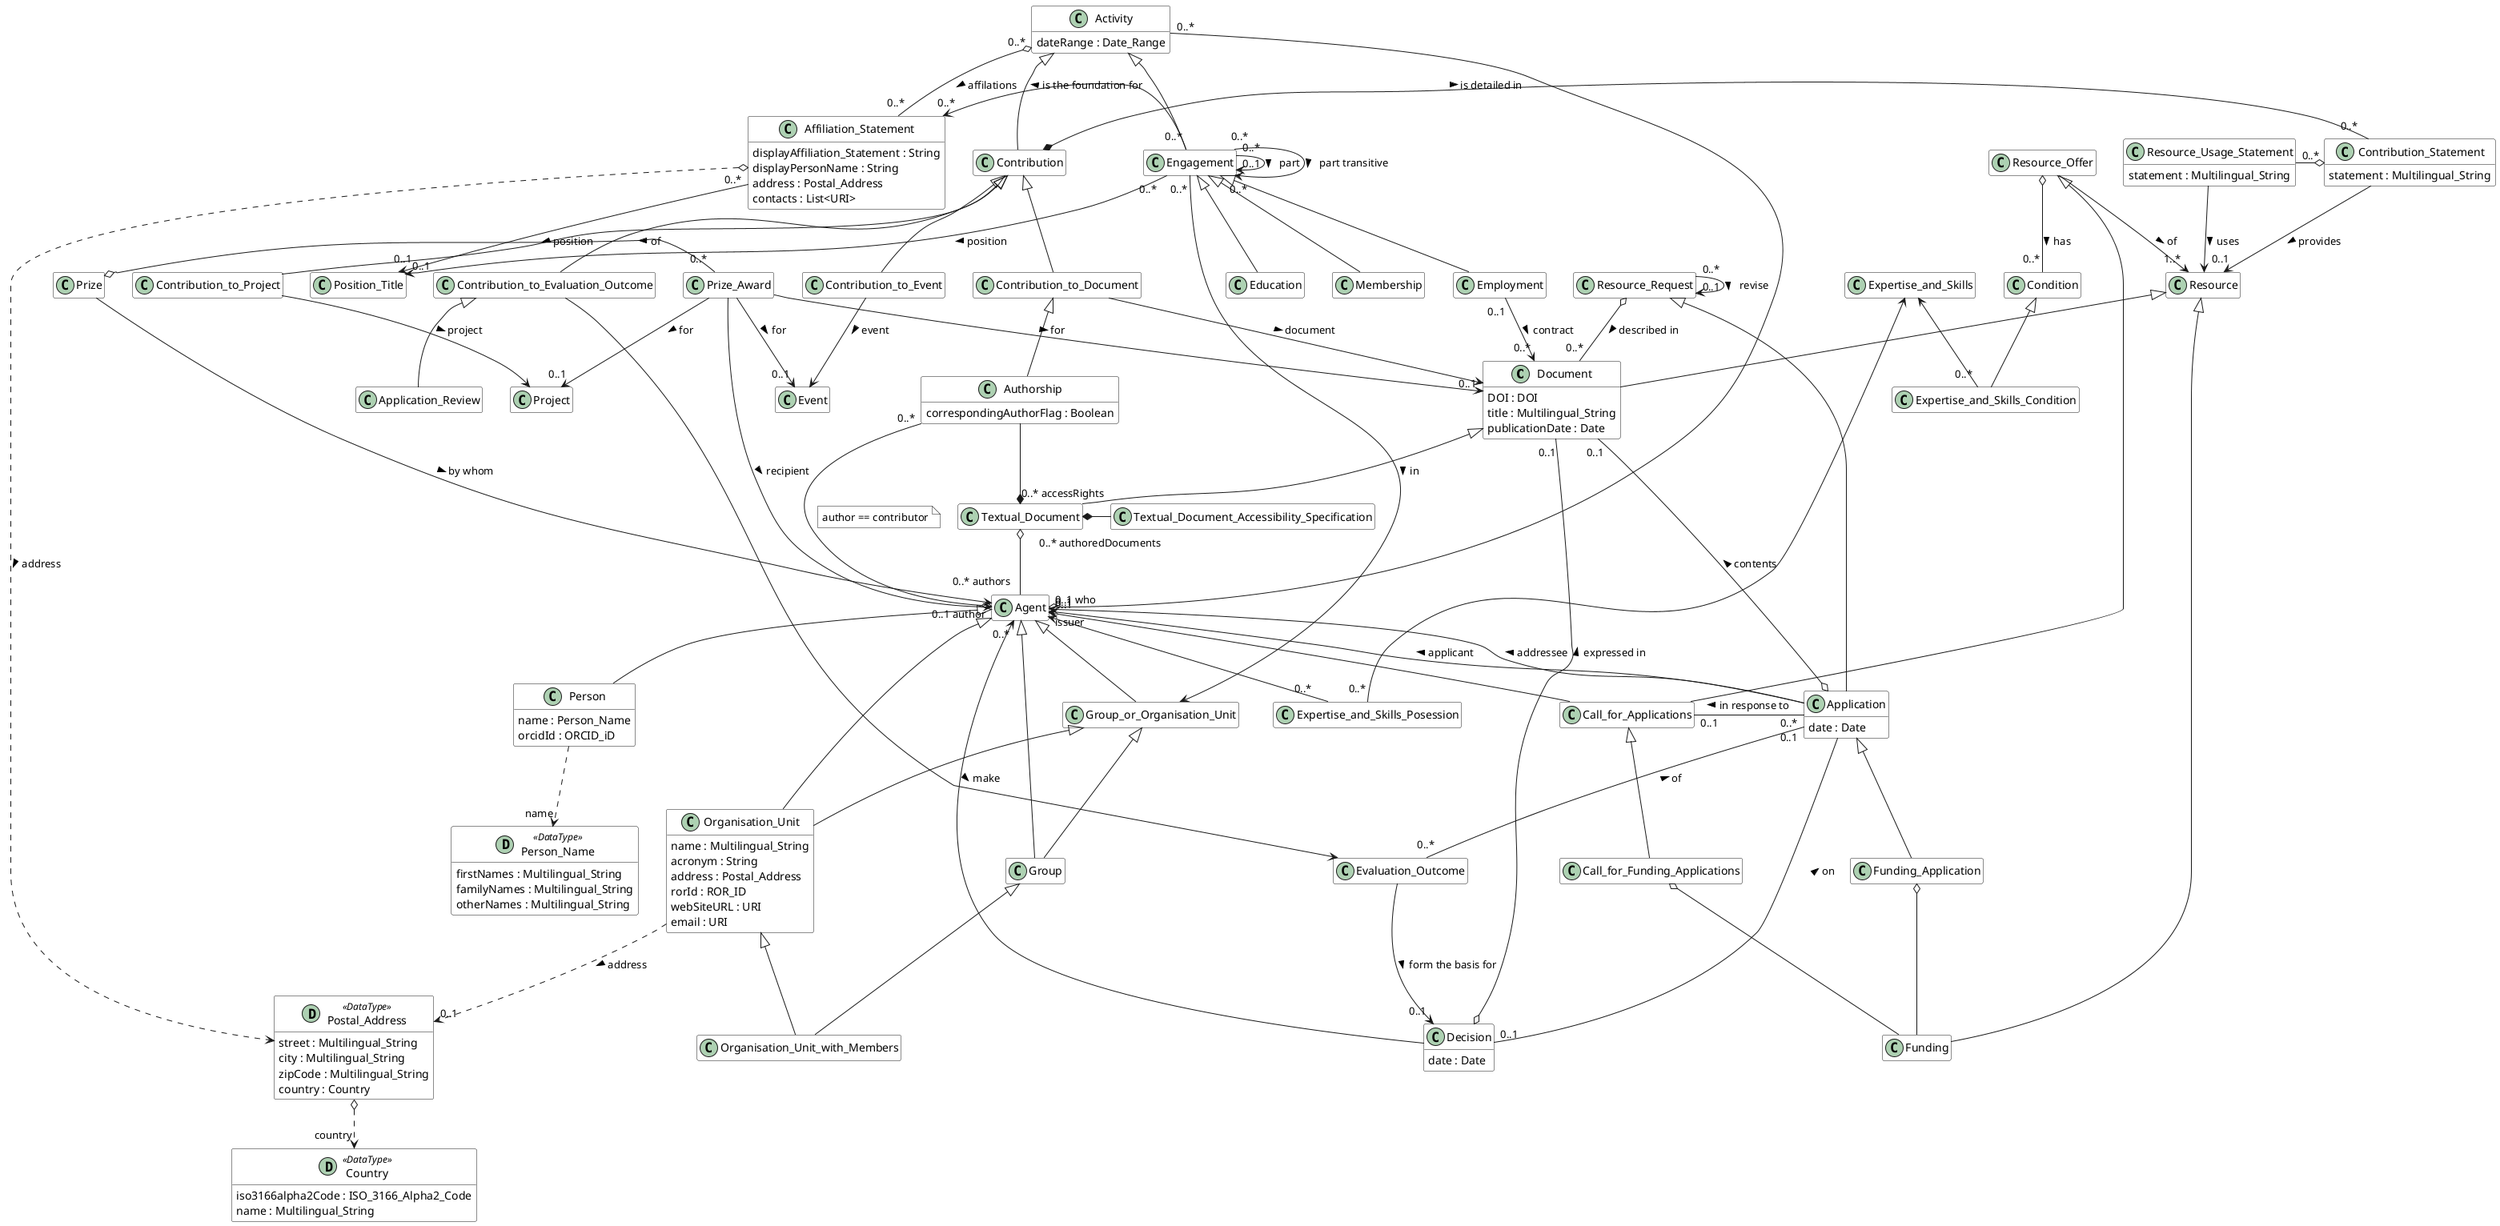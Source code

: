 @startuml
	!startsub common
        !define datatype(x) class x << (D,#add0b2) DataType>> #ffffff
        hide empty members
        skinparam BoxPadding 120
	!endsub

    !startsub Document
        class "Document" #ffffff {
            DOI : DOI
            title : Multilingual_String
            publicationDate : Date
        }
        class "Textual_Document" #ffffff {
        }
    !endsub

    !startsub TDAS
        class "Textual_Document_Accessibility_Specification" #ffffff {
        }
    !endsub

    !startsub Agent
        class "Agent" #ffffff {
        }
        class "Group_or_Organisation_Unit" #ffffff {
        }
    !endsub

    !startsub OrgUnit
        class "Organisation_Unit" #ffffff {
            name : Multilingual_String
            acronym : String
            address : Postal_Address
            rorId : ROR_ID
            webSiteURL : URI
            email : URI
        }
    !endsub

    !startsub Person
        class "Person" #ffffff {
            name : Person_Name
            orcidId : ORCID_iD
        }

        datatype("Person_Name") {
            firstNames : Multilingual_String
            familyNames : Multilingual_String
            otherNames : Multilingual_String
        }
    !endsub

    !startsub Activity
        class "Activity" #ffffff {
      		dateRange : Date_Range
        }
    !endsub

    !startsub Membership
        class "Membership" #ffffff {
        }
    !endsub

    !startsub Group
        class "Group" #ffffff {
        }
    !endsub

    !startsub OrgUnitWithMembers
            class "Organisation_Unit_with_Members" #ffffff {
            }
    !endsub

    !startsub ContributionToProject
        class "Contribution_to_Project" #ffffff {
        }
    
        class "Project" #ffffff {
        }
    !endsub
    
    !startsub ContributionToEvent
        class "Contribution_to_Event" #ffffff {
        }
    
        class "Event" #ffffff {
        }
    !endsub

    !startsub Contribution
        class "Contribution" #ffffff {
        }
            
        class "Contribution_Statement" #ffffff {
            statement : Multilingual_String
        }
    
        class "Resource_Usage_Statement" #ffffff {
            statement : Multilingual_String
        }
    
        class "Resource" #ffffff {
        }

        class "Funding" #ffffff {
        }
    !endsub


    !startsub ContributionToDocument
        class "Contribution_to_Document" #ffffff {
        }
    !endsub

    !startsub Authorship
        class "Authorship" #ffffff {
            correspondingAuthorFlag : Boolean
        }
    !endsub

    !startsub PostalAddress
        datatype("Postal_Address") {
            street : Multilingual_String
            city : Multilingual_String
            zipCode : Multilingual_String
            country : Country
        }
        datatype("Country") {
             iso3166alpha2Code : ISO_3166_Alpha2_Code
             name : Multilingual_String
        }
    !endsub

    !startsub AffiliationStatement
        class "Affiliation_Statement" #ffffff {
            displayAffiliation_Statement : String
            displayPersonName : String
            address : Postal_Address
            contacts : List<URI>
        }
    !endsub AffiliationStatement

    !startsub Application
        class "Application" #ffffff {
            date : Date
        }

        class "Decision" #ffffff {
            date : Date
        }

        class "Funding_Application" #ffffff {
        }

        class "Call_for_Applications" #ffffff {

        }

        class "Call_for_Funding_Applications" #ffffff {
        }

		class "Evaluation_Outcome" #ffffff {
    	}

		class "Contribution_to_Evaluation_Outcome" #ffffff {
    	}

		class "Application_Review" #ffffff {
    	}

    !endsub Application

    !startsub Prize_Awards
		class "Prize" #ffffff {
    	}
		class "Prize_Award" #ffffff {
    	}
    !endsub

    !startsub Application
        "Application" -u-> "0..1" "Agent" : applicant >
    !endsub

    !startsub Application
        "Application" -u-> "0..1" "Agent" : addressee >
    !endsub

    !startsub Application
		"Call_for_Applications" -u-> "issuer" "Agent"
    !endsub

    !startsub Application
        "Application" "0..1" -- "0..*" "Evaluation_Outcome" : of <
    !endsub

    !startsub Application
        "Application" "0..*" -l- "0..1" "Call_for_Applications" : in response to >
    !endsub

    !startsub Application
        "Application" o-- "0..1" "Document" : contents >
    !endsub

    !startsub Application
        "Application" -r- "0..1" "Decision" : on <
    !endsub

    !startsub Application
        "Decision" o-- "0..1" "Document" : expressed in >
    !endsub

    !startsub Application
        "Application" <|-d- "Funding_Application"
    !endsub

    !startsub Application
        "Call_for_Applications" <|-d- "Call_for_Funding_Applications"
		"Call_for_Funding_Applications" o-- "Funding"
		"Funding_Application" o-- "Funding"
    !endsub

    !startsub Application
        "Decision" -u-> "0..*" "Agent" : make <
    !endsub

    !startsub Application
        "Evaluation_Outcome" -d-> "0..1" "Decision" : form the basis for >
    !endsub

    !startsub Application
        "Contribution" <|-- "Contribution_to_Evaluation_Outcome"
        "Contribution_to_Evaluation_Outcome" <|-d- "Application_Review"
    !endsub

    !startsub Application
        "Contribution_to_Evaluation_Outcome" --> "Evaluation_Outcome"
    !endsub

    !startsub PostalAddress
        "Postal_Address" o..> "country" "Country"
    !endsub

    !startsub PostalAddress
        "Affiliation_Statement" o..> "Postal_Address" : address >
    !endsub

    !startsub AffiliationStatement
        "Activity" "0..*" o-- "0..*" "Affiliation_Statement" : affilations >
    !endsub

    !startsub Contribution
        "Contribution" *-l- "0..*" "Contribution_Statement" : is detailed in >
    !endsub

    !startsub ContributionToDocument
        "Contribution_to_Document" --> "Document" : document >
    !endsub

    !startsub Activity
        "Activity" "0..*" --o "0..1 who" "Agent"
    !endsub

    !startsub Authorship
        "Authorship" --* "Textual_Document"
    !endsub

    !startsub Authorship
        "Contribution_to_Document" <|-- "Authorship"
    !endsub

    !startsub ContributionToDocument
        "Contribution" <|-- "Contribution_to_Document"
    !endsub

    !startsub ContributionToProject
        "Contribution" <|-- "Contribution_to_Project"
    !endsub

    !startsub ContributionToProject
        "Contribution_to_Project" --> "Project" : project >
    !endsub

    !startsub ContributionToEvent
        "Contribution" <|-- "Contribution_to_Event"
    !endsub

    !startsub ContributionToEvent
        "Contribution_to_Event" --> "Event" : event >
    !endsub

    !startsub Contribution
        "Activity" <|-- "Contribution"
    !endsub

    !startsub Contribution
         "Contribution_Statement" --> "0..1" "Resource" : provides >
         "Resource_Usage_Statement" --> "Resource" : uses >
         "Contribution_Statement" o-l- "0..*" "Resource_Usage_Statement"
         "Resource" <|-- "Funding"
    !endsub

    !startsub Authorship
        "Authorship" "0..*" --o "0..1 author" "Agent"
    !endsub

    note on link #white : author == contributor

    !startsub Person
        "Person" ..> "name" "Person_Name"
    !endsub

    !startsub Person
        "Agent" <|-- "Person"
    !endsub

    !startsub OrgUnit
        "Agent" <|-- "Organisation_Unit"
    !endsub

    !startsub PostalAddress
        "Organisation_Unit" ..> "0..1" "Postal_Address" : address >
    !endsub

    !startsub Group
        "Agent" <|-- "Group"
    !endsub

    !startsub OrgUnitWithMembers
        "Group" <|-- "Organisation_Unit_with_Members"
    !endsub

    !startsub OrgUnitWithMembers
        "Organisation_Unit" <|-- "Organisation_Unit_with_Members"
    !endsub

    !startsub Document
    	"Resource" <|-- "Document"
        "Document" <|-d- "Textual_Document"
    !endsub

    !startsub AccessRights
        "Textual_Document" *-r- "0..* accessRights" "Textual_Document_Accessibility_Specification"
    !endsub

    !startsub Authorship
        "Textual_Document" "0..* authoredDocuments" o-- "0..* authors" "Agent"
    !endsub

    !startsub PrizeAwards
    	"Prize_Award" "0..*" -l-o "Prize" : of >
    	"Prize_Award" --> "Agent" : recipient >
    	"Prize" --> "Agent" : by whom >
    	"Prize_Award" --> "0..1" "Document" : for >
    	"Prize_Award" --> "0..1" "Project" : for >
    	"Prize_Award" --> "0..1" "Event" : for >    	
    !endsub

    class "Resource_Offer" #ffffff {
    }
    
    "Resource_Offer" --> "1..*" "Resource" : of >
    
    "Resource_Offer" <|-- "Call_for_Applications"
    
    class "Condition" #ffffff {
    }

	"Resource_Offer" o-- "0..*" "Condition" : has >

    class "Resource_Request" #ffffff {
    }

    "Resource_Request" <|-- "Application"
    
	"Resource_Request" o-- "0..*" "Document" : described in >

    "Resource_Request" "0..*" --> "0..1" "Resource_Request" : revise >
    
    class "Expertise_and_Skills" #ffffff {
    }

    class "Expertise_and_Skills_Posession" #ffffff {
    }
    
    class "Expertise_and_Skills_Condition" #ffffff {
    }
    
    "Expertise_and_Skills" <-- "0..*" "Expertise_and_Skills_Posession"
    "Agent" <-- "0..*" "Expertise_and_Skills_Posession"

    "Expertise_and_Skills" <-- "0..*" "Expertise_and_Skills_Condition"
    "Condition" <|-- "Expertise_and_Skills_Condition"
    
    class "Education" #ffffff {
    }
    
    "Activity" <|-- "Engagement"
    
    class "Engagement" #ffffff {
    }
    
    class "Employment" #ffffff {
    }
    
    "Engagement" <|-- "Employment"
    "Engagement" <|-- "Membership"
    "Engagement" <|-- "Education"
        
    class "Position_Title" #ffffff {
    }

	"Affiliation_Statement" "0..*" --> "0..1" "Position_Title" : position >
	
	"Employment" "0..1" --> "0..*" "Document" : contract >
	
	"Engagement" "0..*" --> "0..1" "Position_Title" : position >
	
	"Engagement" "0..*" -l-> "0..*" "Affiliation_Statement" : is the foundation for >

	"Engagement" "0..*" --> "Group_or_Organisation_Unit" : in >
	
	"Group_or_Organisation_Unit" <|-- "Group"

	"Group_or_Organisation_Unit" <|-- "Organisation_Unit"

	"Agent" <|-- "Group_or_Organisation_Unit"
	
	"Engagement" "0..*" --> "0..1" "Engagement" : part >
	"Engagement" "0..*" --> "0..*" "Engagement" : part transitive >

@enduml
